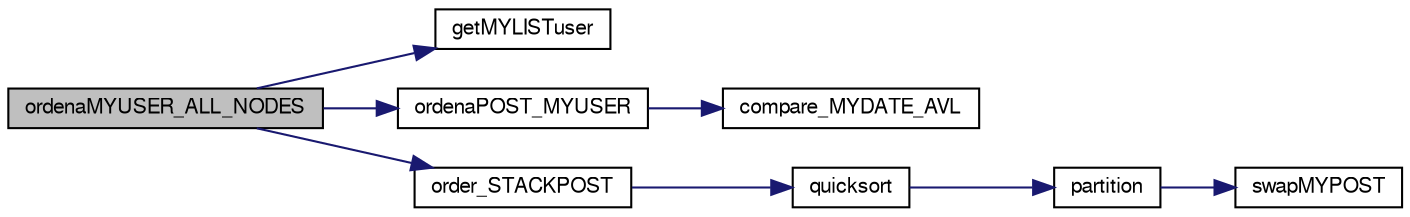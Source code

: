 digraph "ordenaMYUSER_ALL_NODES"
{
  edge [fontname="FreeSans",fontsize="10",labelfontname="FreeSans",labelfontsize="10"];
  node [fontname="FreeSans",fontsize="10",shape=record];
  rankdir="LR";
  Node1 [label="ordenaMYUSER_ALL_NODES",height=0.2,width=0.4,color="black", fillcolor="grey75", style="filled", fontcolor="black"];
  Node1 -> Node2 [color="midnightblue",fontsize="10",style="solid",fontname="FreeSans"];
  Node2 [label="getMYLISTuser",height=0.2,width=0.4,color="black", fillcolor="white", style="filled",URL="$myuser_8c.html#a3a1051fdb7a0f3c780890eb22aa29e27",tooltip="Função que devolve a lista de posts de um USER. "];
  Node1 -> Node3 [color="midnightblue",fontsize="10",style="solid",fontname="FreeSans"];
  Node3 [label="ordenaPOST_MYUSER",height=0.2,width=0.4,color="black", fillcolor="white", style="filled",URL="$mypost_8c.html#abbe1677e2bc46be00f0951e77604ca9b",tooltip="Função que calcula o valor da nova ordenação. "];
  Node3 -> Node4 [color="midnightblue",fontsize="10",style="solid",fontname="FreeSans"];
  Node4 [label="compare_MYDATE_AVL",height=0.2,width=0.4,color="black", fillcolor="white", style="filled",URL="$mydate_8c.html#ae95826e93f0d924a0a1fc74eec38219e",tooltip="Função compara duas datas para árvores. "];
  Node1 -> Node5 [color="midnightblue",fontsize="10",style="solid",fontname="FreeSans"];
  Node5 [label="order_STACKPOST",height=0.2,width=0.4,color="black", fillcolor="white", style="filled",URL="$mypost_8c.html#ae356d8d3a9f101a6dd902de63c63f996",tooltip="Função que ordena uma stackpost. "];
  Node5 -> Node6 [color="midnightblue",fontsize="10",style="solid",fontname="FreeSans"];
  Node6 [label="quicksort",height=0.2,width=0.4,color="black", fillcolor="white", style="filled",URL="$mypost_8c.html#a6e57c0fad22d5b132667d88d831d124e",tooltip="Função que ordena um array com quicksort. "];
  Node6 -> Node7 [color="midnightblue",fontsize="10",style="solid",fontname="FreeSans"];
  Node7 [label="partition",height=0.2,width=0.4,color="black", fillcolor="white", style="filled",URL="$mypost_8c.html#a27570fce97fbf706c0fbcfc8068eb317",tooltip="Função que executa uma partition num Array de MYPOST. "];
  Node7 -> Node8 [color="midnightblue",fontsize="10",style="solid",fontname="FreeSans"];
  Node8 [label="swapMYPOST",height=0.2,width=0.4,color="black", fillcolor="white", style="filled",URL="$mypost_8c.html#acdcc8a7f6bfd558d7d05c2d2e4863eb2",tooltip="Função que troca dois elementos do array. "];
}
